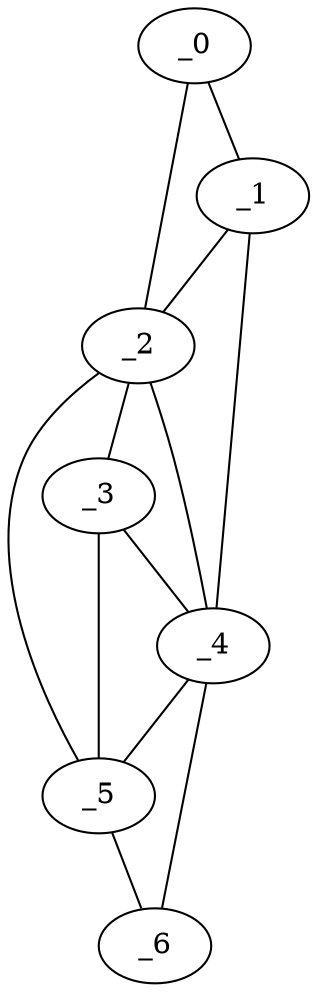 graph "obj44__55.gxl" {
	_0	 [x=5,
		y=43];
	_1	 [x=31,
		y=39];
	_0 -- _1	 [valence=1];
	_2	 [x=42,
		y=62];
	_0 -- _2	 [valence=1];
	_1 -- _2	 [valence=2];
	_4	 [x=90,
		y=59];
	_1 -- _4	 [valence=1];
	_3	 [x=89,
		y=65];
	_2 -- _3	 [valence=2];
	_2 -- _4	 [valence=2];
	_5	 [x=116,
		y=82];
	_2 -- _5	 [valence=1];
	_3 -- _4	 [valence=1];
	_3 -- _5	 [valence=2];
	_4 -- _5	 [valence=2];
	_6	 [x=126,
		y=84];
	_4 -- _6	 [valence=1];
	_5 -- _6	 [valence=1];
}
